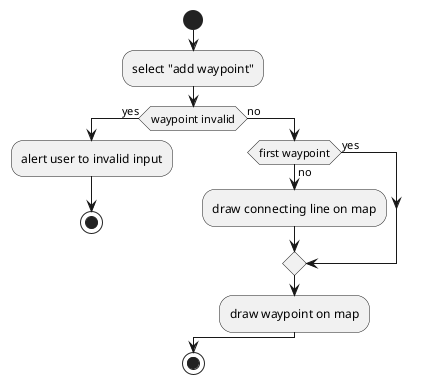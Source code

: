 @startuml
start
:select "add waypoint";
if (waypoint invalid) then (yes)
    :alert user to invalid input;
    stop
else (no)
    if (first waypoint) then (yes)
    else (no)
        :draw connecting line on map;
    endif
    :draw waypoint on map;
endif
stop
@enduml
